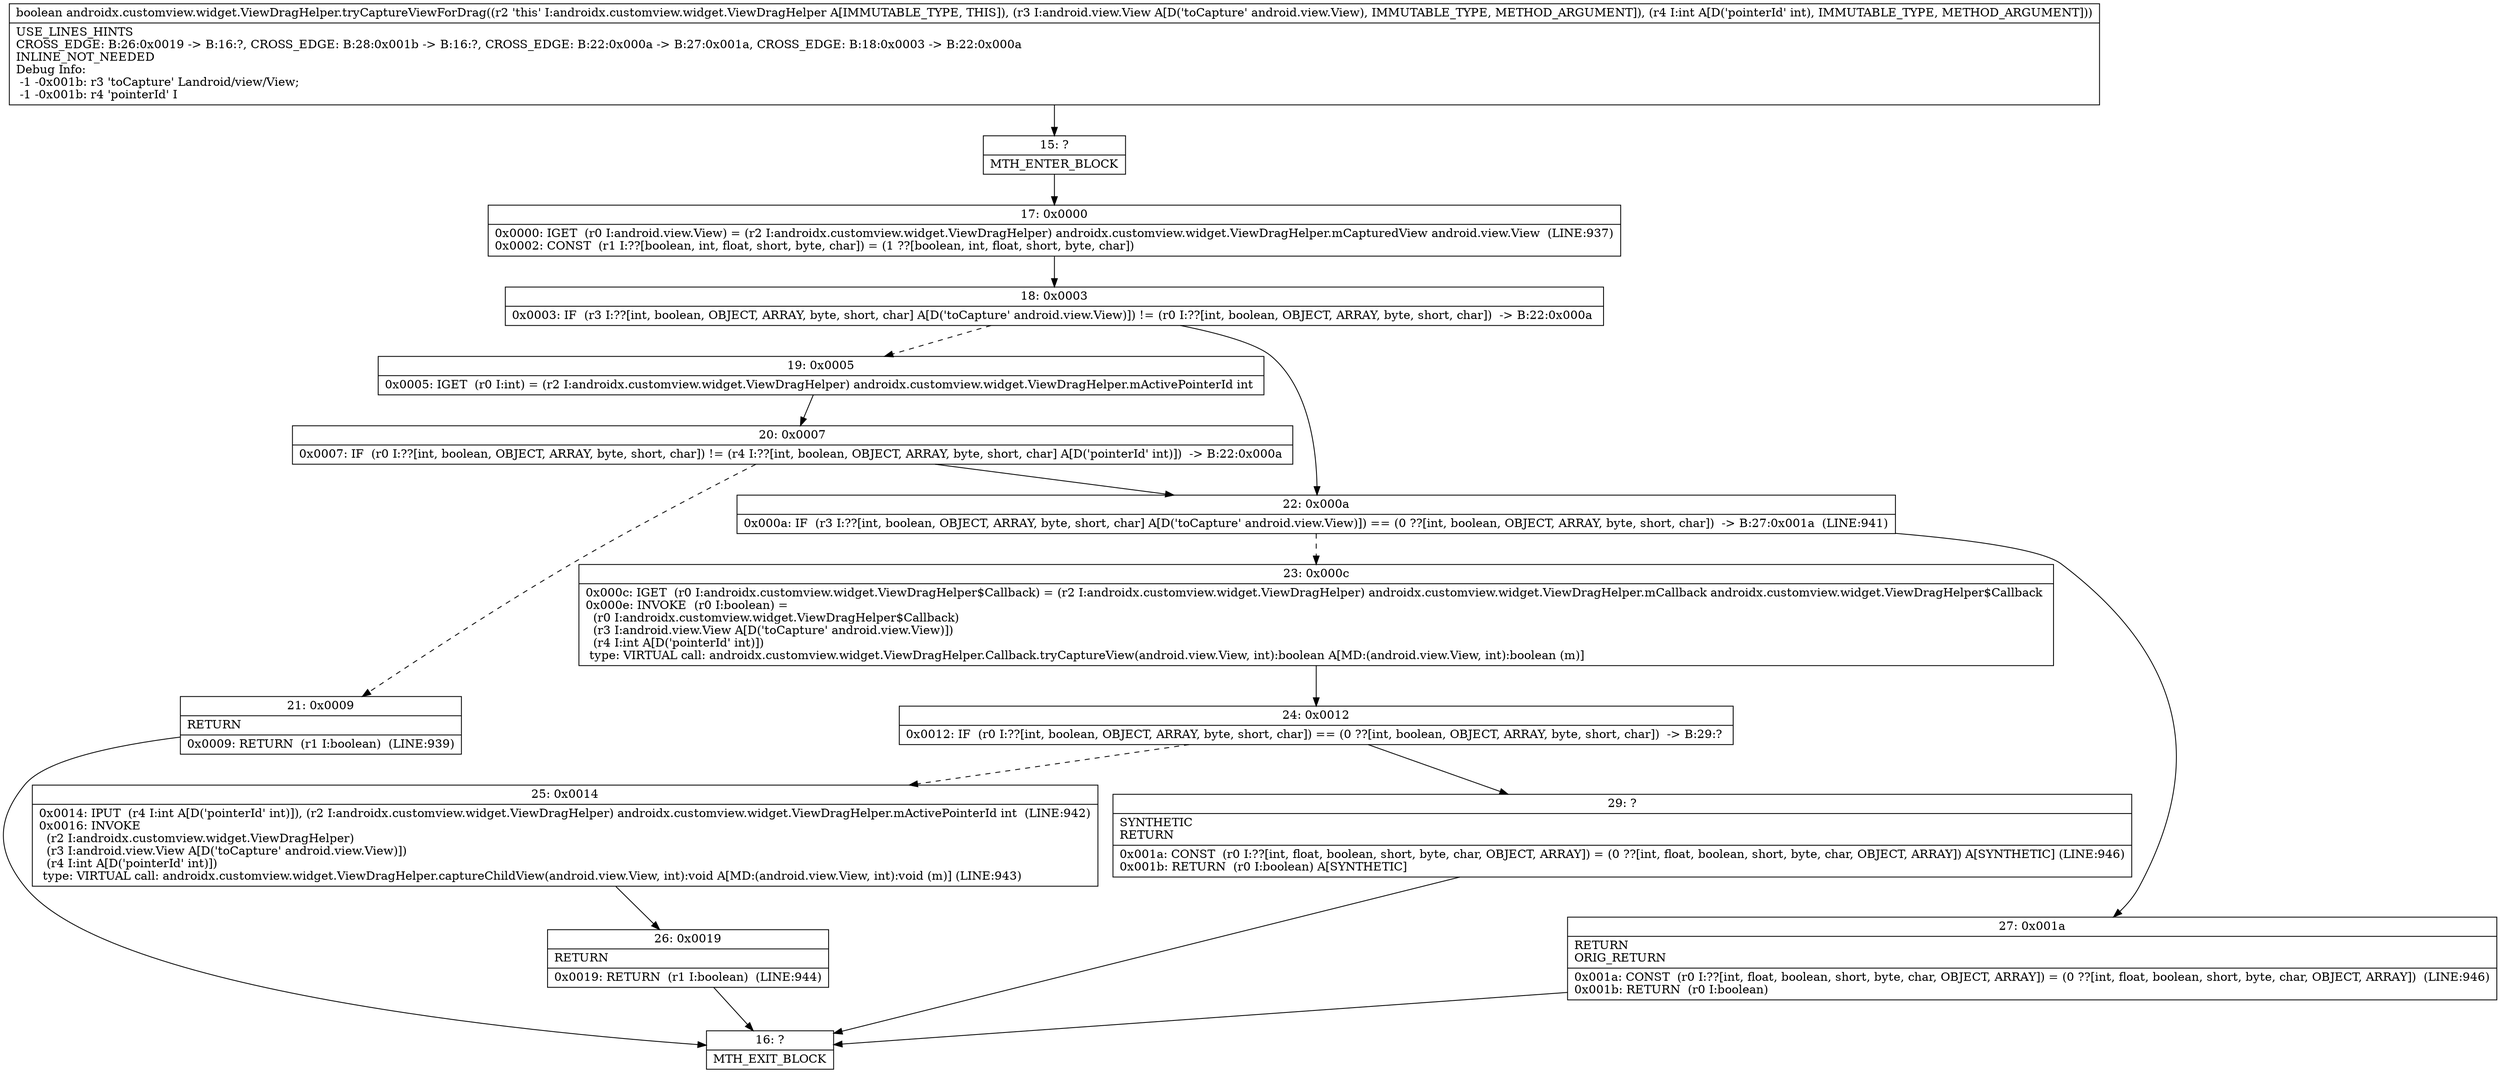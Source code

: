digraph "CFG forandroidx.customview.widget.ViewDragHelper.tryCaptureViewForDrag(Landroid\/view\/View;I)Z" {
Node_15 [shape=record,label="{15\:\ ?|MTH_ENTER_BLOCK\l}"];
Node_17 [shape=record,label="{17\:\ 0x0000|0x0000: IGET  (r0 I:android.view.View) = (r2 I:androidx.customview.widget.ViewDragHelper) androidx.customview.widget.ViewDragHelper.mCapturedView android.view.View  (LINE:937)\l0x0002: CONST  (r1 I:??[boolean, int, float, short, byte, char]) = (1 ??[boolean, int, float, short, byte, char]) \l}"];
Node_18 [shape=record,label="{18\:\ 0x0003|0x0003: IF  (r3 I:??[int, boolean, OBJECT, ARRAY, byte, short, char] A[D('toCapture' android.view.View)]) != (r0 I:??[int, boolean, OBJECT, ARRAY, byte, short, char])  \-\> B:22:0x000a \l}"];
Node_19 [shape=record,label="{19\:\ 0x0005|0x0005: IGET  (r0 I:int) = (r2 I:androidx.customview.widget.ViewDragHelper) androidx.customview.widget.ViewDragHelper.mActivePointerId int \l}"];
Node_20 [shape=record,label="{20\:\ 0x0007|0x0007: IF  (r0 I:??[int, boolean, OBJECT, ARRAY, byte, short, char]) != (r4 I:??[int, boolean, OBJECT, ARRAY, byte, short, char] A[D('pointerId' int)])  \-\> B:22:0x000a \l}"];
Node_21 [shape=record,label="{21\:\ 0x0009|RETURN\l|0x0009: RETURN  (r1 I:boolean)  (LINE:939)\l}"];
Node_16 [shape=record,label="{16\:\ ?|MTH_EXIT_BLOCK\l}"];
Node_22 [shape=record,label="{22\:\ 0x000a|0x000a: IF  (r3 I:??[int, boolean, OBJECT, ARRAY, byte, short, char] A[D('toCapture' android.view.View)]) == (0 ??[int, boolean, OBJECT, ARRAY, byte, short, char])  \-\> B:27:0x001a  (LINE:941)\l}"];
Node_23 [shape=record,label="{23\:\ 0x000c|0x000c: IGET  (r0 I:androidx.customview.widget.ViewDragHelper$Callback) = (r2 I:androidx.customview.widget.ViewDragHelper) androidx.customview.widget.ViewDragHelper.mCallback androidx.customview.widget.ViewDragHelper$Callback \l0x000e: INVOKE  (r0 I:boolean) = \l  (r0 I:androidx.customview.widget.ViewDragHelper$Callback)\l  (r3 I:android.view.View A[D('toCapture' android.view.View)])\l  (r4 I:int A[D('pointerId' int)])\l type: VIRTUAL call: androidx.customview.widget.ViewDragHelper.Callback.tryCaptureView(android.view.View, int):boolean A[MD:(android.view.View, int):boolean (m)]\l}"];
Node_24 [shape=record,label="{24\:\ 0x0012|0x0012: IF  (r0 I:??[int, boolean, OBJECT, ARRAY, byte, short, char]) == (0 ??[int, boolean, OBJECT, ARRAY, byte, short, char])  \-\> B:29:? \l}"];
Node_25 [shape=record,label="{25\:\ 0x0014|0x0014: IPUT  (r4 I:int A[D('pointerId' int)]), (r2 I:androidx.customview.widget.ViewDragHelper) androidx.customview.widget.ViewDragHelper.mActivePointerId int  (LINE:942)\l0x0016: INVOKE  \l  (r2 I:androidx.customview.widget.ViewDragHelper)\l  (r3 I:android.view.View A[D('toCapture' android.view.View)])\l  (r4 I:int A[D('pointerId' int)])\l type: VIRTUAL call: androidx.customview.widget.ViewDragHelper.captureChildView(android.view.View, int):void A[MD:(android.view.View, int):void (m)] (LINE:943)\l}"];
Node_26 [shape=record,label="{26\:\ 0x0019|RETURN\l|0x0019: RETURN  (r1 I:boolean)  (LINE:944)\l}"];
Node_29 [shape=record,label="{29\:\ ?|SYNTHETIC\lRETURN\l|0x001a: CONST  (r0 I:??[int, float, boolean, short, byte, char, OBJECT, ARRAY]) = (0 ??[int, float, boolean, short, byte, char, OBJECT, ARRAY]) A[SYNTHETIC] (LINE:946)\l0x001b: RETURN  (r0 I:boolean) A[SYNTHETIC]\l}"];
Node_27 [shape=record,label="{27\:\ 0x001a|RETURN\lORIG_RETURN\l|0x001a: CONST  (r0 I:??[int, float, boolean, short, byte, char, OBJECT, ARRAY]) = (0 ??[int, float, boolean, short, byte, char, OBJECT, ARRAY])  (LINE:946)\l0x001b: RETURN  (r0 I:boolean) \l}"];
MethodNode[shape=record,label="{boolean androidx.customview.widget.ViewDragHelper.tryCaptureViewForDrag((r2 'this' I:androidx.customview.widget.ViewDragHelper A[IMMUTABLE_TYPE, THIS]), (r3 I:android.view.View A[D('toCapture' android.view.View), IMMUTABLE_TYPE, METHOD_ARGUMENT]), (r4 I:int A[D('pointerId' int), IMMUTABLE_TYPE, METHOD_ARGUMENT]))  | USE_LINES_HINTS\lCROSS_EDGE: B:26:0x0019 \-\> B:16:?, CROSS_EDGE: B:28:0x001b \-\> B:16:?, CROSS_EDGE: B:22:0x000a \-\> B:27:0x001a, CROSS_EDGE: B:18:0x0003 \-\> B:22:0x000a\lINLINE_NOT_NEEDED\lDebug Info:\l  \-1 \-0x001b: r3 'toCapture' Landroid\/view\/View;\l  \-1 \-0x001b: r4 'pointerId' I\l}"];
MethodNode -> Node_15;Node_15 -> Node_17;
Node_17 -> Node_18;
Node_18 -> Node_19[style=dashed];
Node_18 -> Node_22;
Node_19 -> Node_20;
Node_20 -> Node_21[style=dashed];
Node_20 -> Node_22;
Node_21 -> Node_16;
Node_22 -> Node_23[style=dashed];
Node_22 -> Node_27;
Node_23 -> Node_24;
Node_24 -> Node_25[style=dashed];
Node_24 -> Node_29;
Node_25 -> Node_26;
Node_26 -> Node_16;
Node_29 -> Node_16;
Node_27 -> Node_16;
}

